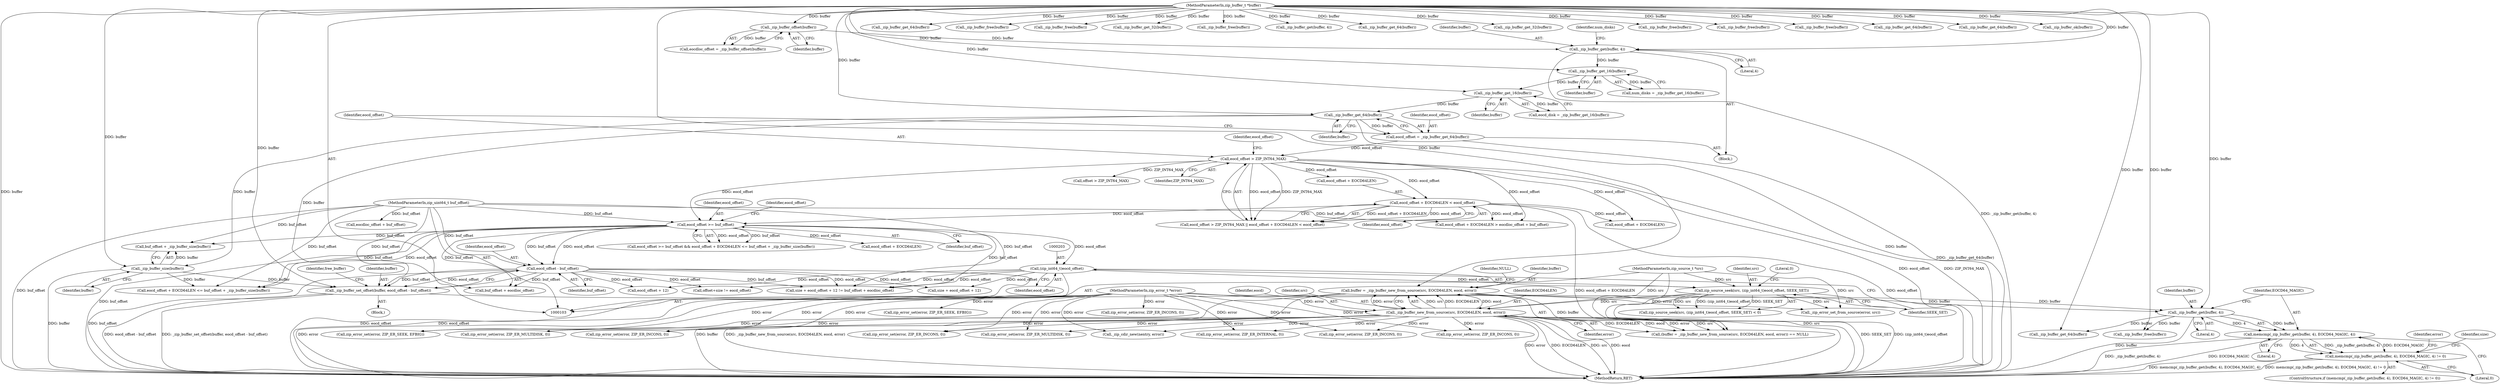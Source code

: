 digraph "0_libzip_9b46957ec98d85a572e9ef98301247f39338a3b5@API" {
"1000231" [label="(Call,memcmp(_zip_buffer_get(buffer, 4), EOCD64_MAGIC, 4))"];
"1000232" [label="(Call,_zip_buffer_get(buffer, 4))"];
"1000215" [label="(Call,buffer = _zip_buffer_new_from_source(src, EOCD64LEN, eocd, error))"];
"1000105" [label="(MethodParameterIn,zip_buffer_t *buffer)"];
"1000217" [label="(Call,_zip_buffer_new_from_source(src, EOCD64LEN, eocd, error))"];
"1000200" [label="(Call,zip_source_seek(src, (zip_int64_t)eocd_offset, SEEK_SET))"];
"1000104" [label="(MethodParameterIn,zip_source_t *src)"];
"1000202" [label="(Call,(zip_int64_t)eocd_offset)"];
"1000176" [label="(Call,eocd_offset >= buf_offset)"];
"1000147" [label="(Call,eocd_offset + EOCD64LEN < eocd_offset)"];
"1000144" [label="(Call,eocd_offset > ZIP_INT64_MAX)"];
"1000138" [label="(Call,eocd_offset = _zip_buffer_get_64(buffer))"];
"1000140" [label="(Call,_zip_buffer_get_64(buffer))"];
"1000136" [label="(Call,_zip_buffer_get_16(buffer))"];
"1000132" [label="(Call,_zip_buffer_get_16(buffer))"];
"1000127" [label="(Call,_zip_buffer_get(buffer, 4))"];
"1000125" [label="(Call,_zip_buffer_offset(buffer))"];
"1000106" [label="(MethodParameterIn,zip_uint64_t buf_offset)"];
"1000108" [label="(MethodParameterIn,zip_error_t *error)"];
"1000188" [label="(Call,_zip_buffer_set_offset(buffer, eocd_offset - buf_offset))"];
"1000185" [label="(Call,_zip_buffer_size(buffer))"];
"1000190" [label="(Call,eocd_offset - buf_offset)"];
"1000230" [label="(Call,memcmp(_zip_buffer_get(buffer, 4), EOCD64_MAGIC, 4) != 0)"];
"1000222" [label="(Identifier,NULL)"];
"1000188" [label="(Call,_zip_buffer_set_offset(buffer, eocd_offset - buf_offset))"];
"1000240" [label="(Identifier,error)"];
"1000364" [label="(Call,zip_error_set(error, ZIP_ER_MULTIDISK, 0))"];
"1000192" [label="(Identifier,buf_offset)"];
"1000183" [label="(Call,buf_offset + _zip_buffer_size(buffer))"];
"1000381" [label="(Call,_zip_buffer_get_64(buffer))"];
"1000371" [label="(Call,_zip_buffer_free(buffer))"];
"1000262" [label="(Call,eocd_offset + 12)"];
"1000205" [label="(Identifier,SEEK_SET)"];
"1000219" [label="(Identifier,EOCD64LEN)"];
"1000199" [label="(Call,zip_source_seek(src, (zip_int64_t)eocd_offset, SEEK_SET) < 0)"];
"1000347" [label="(Call,_zip_buffer_free(buffer))"];
"1000125" [label="(Call,_zip_buffer_offset(buffer))"];
"1000285" [label="(Call,_zip_buffer_get_32(buffer))"];
"1000235" [label="(Identifier,EOCD64_MAGIC)"];
"1000109" [label="(Block,)"];
"1000105" [label="(MethodParameterIn,zip_buffer_t *buffer)"];
"1000194" [label="(Identifier,free_buffer)"];
"1000186" [label="(Identifier,buffer)"];
"1000426" [label="(Call,offset+size != eocd_offset)"];
"1000327" [label="(Call,_zip_buffer_free(buffer))"];
"1000231" [label="(Call,memcmp(_zip_buffer_get(buffer, 4), EOCD64_MAGIC, 4))"];
"1000208" [label="(Call,_zip_error_set_from_source(error, src))"];
"1000432" [label="(Call,zip_error_set(error, ZIP_ER_INCONS, 0))"];
"1000133" [label="(Identifier,buffer)"];
"1000134" [label="(Call,eocd_disk = _zip_buffer_get_16(buffer))"];
"1000202" [label="(Call,(zip_int64_t)eocd_offset)"];
"1000140" [label="(Call,_zip_buffer_get_64(buffer))"];
"1000128" [label="(Identifier,buffer)"];
"1000143" [label="(Call,eocd_offset > ZIP_INT64_MAX || eocd_offset + EOCD64LEN < eocd_offset)"];
"1000230" [label="(Call,memcmp(_zip_buffer_get(buffer, 4), EOCD64_MAGIC, 4) != 0)"];
"1000406" [label="(Call,offset > ZIP_INT64_MAX)"];
"1000232" [label="(Call,_zip_buffer_get(buffer, 4))"];
"1000280" [label="(Call,_zip_buffer_get(buffer, 4))"];
"1000132" [label="(Call,_zip_buffer_get_16(buffer))"];
"1000131" [label="(Identifier,num_disks)"];
"1000180" [label="(Call,eocd_offset + EOCD64LEN)"];
"1000127" [label="(Call,_zip_buffer_get(buffer, 4))"];
"1000269" [label="(Call,zip_error_set(error, ZIP_ER_INCONS, 0))"];
"1000239" [label="(Call,zip_error_set(error, ZIP_ER_INCONS, 0))"];
"1000415" [label="(Call,zip_error_set(error, ZIP_ER_SEEK, EFBIG))"];
"1000377" [label="(Call,_zip_buffer_get_64(buffer))"];
"1000151" [label="(Identifier,eocd_offset)"];
"1000388" [label="(Call,zip_error_set(error, ZIP_ER_INTERNAL, 0))"];
"1000200" [label="(Call,zip_source_seek(src, (zip_int64_t)eocd_offset, SEEK_SET))"];
"1000320" [label="(Call,zip_error_set(error, ZIP_ER_INCONS, 0))"];
"1000246" [label="(Call,_zip_buffer_free(buffer))"];
"1000289" [label="(Call,_zip_buffer_get_32(buffer))"];
"1000181" [label="(Identifier,eocd_offset)"];
"1000185" [label="(Call,_zip_buffer_size(buffer))"];
"1000465" [label="(MethodReturn,RET)"];
"1000137" [label="(Identifier,buffer)"];
"1000276" [label="(Call,_zip_buffer_free(buffer))"];
"1000217" [label="(Call,_zip_buffer_new_from_source(src, EOCD64LEN, eocd, error))"];
"1000108" [label="(MethodParameterIn,zip_error_t *error)"];
"1000204" [label="(Identifier,eocd_offset)"];
"1000215" [label="(Call,buffer = _zip_buffer_new_from_source(src, EOCD64LEN, eocd, error))"];
"1000104" [label="(MethodParameterIn,zip_source_t *src)"];
"1000164" [label="(Call,eocdloc_offset + buf_offset)"];
"1000395" [label="(Call,_zip_buffer_free(buffer))"];
"1000147" [label="(Call,eocd_offset + EOCD64LEN < eocd_offset)"];
"1000177" [label="(Identifier,eocd_offset)"];
"1000216" [label="(Identifier,buffer)"];
"1000149" [label="(Identifier,eocd_offset)"];
"1000233" [label="(Identifier,buffer)"];
"1000402" [label="(Call,_zip_buffer_free(buffer))"];
"1000168" [label="(Call,zip_error_set(error, ZIP_ER_INCONS, 0))"];
"1000190" [label="(Call,eocd_offset - buf_offset)"];
"1000144" [label="(Call,eocd_offset > ZIP_INT64_MAX)"];
"1000353" [label="(Call,_zip_buffer_get_64(buffer))"];
"1000129" [label="(Literal,4)"];
"1000178" [label="(Identifier,buf_offset)"];
"1000138" [label="(Call,eocd_offset = _zip_buffer_get_64(buffer))"];
"1000340" [label="(Call,zip_error_set(error, ZIP_ER_MULTIDISK, 0))"];
"1000251" [label="(Identifier,size)"];
"1000206" [label="(Literal,0)"];
"1000176" [label="(Call,eocd_offset >= buf_offset)"];
"1000236" [label="(Literal,4)"];
"1000161" [label="(Call,eocd_offset + EOCD64LEN)"];
"1000139" [label="(Identifier,eocd_offset)"];
"1000201" [label="(Identifier,src)"];
"1000145" [label="(Identifier,eocd_offset)"];
"1000265" [label="(Call,buf_offset + eocdloc_offset)"];
"1000357" [label="(Call,_zip_buffer_get_64(buffer))"];
"1000220" [label="(Identifier,eocd)"];
"1000153" [label="(Call,zip_error_set(error, ZIP_ER_SEEK, EFBIG))"];
"1000442" [label="(Call,_zip_cdir_new(nentry, error))"];
"1000234" [label="(Literal,4)"];
"1000123" [label="(Call,eocdloc_offset = _zip_buffer_offset(buffer))"];
"1000136" [label="(Call,_zip_buffer_get_16(buffer))"];
"1000385" [label="(Call,_zip_buffer_ok(buffer))"];
"1000252" [label="(Call,_zip_buffer_get_64(buffer))"];
"1000187" [label="(Block,)"];
"1000148" [label="(Call,eocd_offset + EOCD64LEN)"];
"1000126" [label="(Identifier,buffer)"];
"1000218" [label="(Identifier,src)"];
"1000214" [label="(Call,(buffer = _zip_buffer_new_from_source(src, EOCD64LEN, eocd, error)) == NULL)"];
"1000221" [label="(Identifier,error)"];
"1000229" [label="(ControlStructure,if (memcmp(_zip_buffer_get(buffer, 4), EOCD64_MAGIC, 4) != 0))"];
"1000237" [label="(Literal,0)"];
"1000189" [label="(Identifier,buffer)"];
"1000141" [label="(Identifier,buffer)"];
"1000259" [label="(Call,size + eocd_offset + 12 != buf_offset + eocdloc_offset)"];
"1000106" [label="(MethodParameterIn,zip_uint64_t buf_offset)"];
"1000191" [label="(Identifier,eocd_offset)"];
"1000179" [label="(Call,eocd_offset + EOCD64LEN <= buf_offset + _zip_buffer_size(buffer))"];
"1000160" [label="(Call,eocd_offset + EOCD64LEN > eocdloc_offset + buf_offset)"];
"1000130" [label="(Call,num_disks = _zip_buffer_get_16(buffer))"];
"1000175" [label="(Call,eocd_offset >= buf_offset && eocd_offset + EOCD64LEN <= buf_offset + _zip_buffer_size(buffer))"];
"1000146" [label="(Identifier,ZIP_INT64_MAX)"];
"1000260" [label="(Call,size + eocd_offset + 12)"];
"1000231" -> "1000230"  [label="AST: "];
"1000231" -> "1000236"  [label="CFG: "];
"1000232" -> "1000231"  [label="AST: "];
"1000235" -> "1000231"  [label="AST: "];
"1000236" -> "1000231"  [label="AST: "];
"1000237" -> "1000231"  [label="CFG: "];
"1000231" -> "1000465"  [label="DDG: EOCD64_MAGIC"];
"1000231" -> "1000465"  [label="DDG: _zip_buffer_get(buffer, 4)"];
"1000231" -> "1000230"  [label="DDG: _zip_buffer_get(buffer, 4)"];
"1000231" -> "1000230"  [label="DDG: EOCD64_MAGIC"];
"1000231" -> "1000230"  [label="DDG: 4"];
"1000232" -> "1000231"  [label="DDG: buffer"];
"1000232" -> "1000231"  [label="DDG: 4"];
"1000232" -> "1000234"  [label="CFG: "];
"1000233" -> "1000232"  [label="AST: "];
"1000234" -> "1000232"  [label="AST: "];
"1000235" -> "1000232"  [label="CFG: "];
"1000232" -> "1000465"  [label="DDG: buffer"];
"1000215" -> "1000232"  [label="DDG: buffer"];
"1000188" -> "1000232"  [label="DDG: buffer"];
"1000105" -> "1000232"  [label="DDG: buffer"];
"1000232" -> "1000246"  [label="DDG: buffer"];
"1000232" -> "1000252"  [label="DDG: buffer"];
"1000215" -> "1000214"  [label="AST: "];
"1000215" -> "1000217"  [label="CFG: "];
"1000216" -> "1000215"  [label="AST: "];
"1000217" -> "1000215"  [label="AST: "];
"1000222" -> "1000215"  [label="CFG: "];
"1000215" -> "1000465"  [label="DDG: buffer"];
"1000215" -> "1000465"  [label="DDG: _zip_buffer_new_from_source(src, EOCD64LEN, eocd, error)"];
"1000215" -> "1000214"  [label="DDG: buffer"];
"1000105" -> "1000215"  [label="DDG: buffer"];
"1000217" -> "1000215"  [label="DDG: src"];
"1000217" -> "1000215"  [label="DDG: EOCD64LEN"];
"1000217" -> "1000215"  [label="DDG: eocd"];
"1000217" -> "1000215"  [label="DDG: error"];
"1000105" -> "1000103"  [label="AST: "];
"1000105" -> "1000465"  [label="DDG: buffer"];
"1000105" -> "1000125"  [label="DDG: buffer"];
"1000105" -> "1000127"  [label="DDG: buffer"];
"1000105" -> "1000132"  [label="DDG: buffer"];
"1000105" -> "1000136"  [label="DDG: buffer"];
"1000105" -> "1000140"  [label="DDG: buffer"];
"1000105" -> "1000185"  [label="DDG: buffer"];
"1000105" -> "1000188"  [label="DDG: buffer"];
"1000105" -> "1000246"  [label="DDG: buffer"];
"1000105" -> "1000252"  [label="DDG: buffer"];
"1000105" -> "1000276"  [label="DDG: buffer"];
"1000105" -> "1000280"  [label="DDG: buffer"];
"1000105" -> "1000285"  [label="DDG: buffer"];
"1000105" -> "1000289"  [label="DDG: buffer"];
"1000105" -> "1000327"  [label="DDG: buffer"];
"1000105" -> "1000347"  [label="DDG: buffer"];
"1000105" -> "1000353"  [label="DDG: buffer"];
"1000105" -> "1000357"  [label="DDG: buffer"];
"1000105" -> "1000371"  [label="DDG: buffer"];
"1000105" -> "1000377"  [label="DDG: buffer"];
"1000105" -> "1000381"  [label="DDG: buffer"];
"1000105" -> "1000385"  [label="DDG: buffer"];
"1000105" -> "1000395"  [label="DDG: buffer"];
"1000105" -> "1000402"  [label="DDG: buffer"];
"1000217" -> "1000221"  [label="CFG: "];
"1000218" -> "1000217"  [label="AST: "];
"1000219" -> "1000217"  [label="AST: "];
"1000220" -> "1000217"  [label="AST: "];
"1000221" -> "1000217"  [label="AST: "];
"1000217" -> "1000465"  [label="DDG: error"];
"1000217" -> "1000465"  [label="DDG: EOCD64LEN"];
"1000217" -> "1000465"  [label="DDG: src"];
"1000217" -> "1000465"  [label="DDG: eocd"];
"1000217" -> "1000214"  [label="DDG: src"];
"1000217" -> "1000214"  [label="DDG: EOCD64LEN"];
"1000217" -> "1000214"  [label="DDG: eocd"];
"1000217" -> "1000214"  [label="DDG: error"];
"1000200" -> "1000217"  [label="DDG: src"];
"1000104" -> "1000217"  [label="DDG: src"];
"1000108" -> "1000217"  [label="DDG: error"];
"1000217" -> "1000239"  [label="DDG: error"];
"1000217" -> "1000269"  [label="DDG: error"];
"1000217" -> "1000320"  [label="DDG: error"];
"1000217" -> "1000340"  [label="DDG: error"];
"1000217" -> "1000364"  [label="DDG: error"];
"1000217" -> "1000388"  [label="DDG: error"];
"1000217" -> "1000415"  [label="DDG: error"];
"1000217" -> "1000432"  [label="DDG: error"];
"1000217" -> "1000442"  [label="DDG: error"];
"1000200" -> "1000199"  [label="AST: "];
"1000200" -> "1000205"  [label="CFG: "];
"1000201" -> "1000200"  [label="AST: "];
"1000202" -> "1000200"  [label="AST: "];
"1000205" -> "1000200"  [label="AST: "];
"1000206" -> "1000200"  [label="CFG: "];
"1000200" -> "1000465"  [label="DDG: SEEK_SET"];
"1000200" -> "1000465"  [label="DDG: (zip_int64_t)eocd_offset"];
"1000200" -> "1000199"  [label="DDG: src"];
"1000200" -> "1000199"  [label="DDG: (zip_int64_t)eocd_offset"];
"1000200" -> "1000199"  [label="DDG: SEEK_SET"];
"1000104" -> "1000200"  [label="DDG: src"];
"1000202" -> "1000200"  [label="DDG: eocd_offset"];
"1000200" -> "1000208"  [label="DDG: src"];
"1000104" -> "1000103"  [label="AST: "];
"1000104" -> "1000465"  [label="DDG: src"];
"1000104" -> "1000208"  [label="DDG: src"];
"1000202" -> "1000204"  [label="CFG: "];
"1000203" -> "1000202"  [label="AST: "];
"1000204" -> "1000202"  [label="AST: "];
"1000205" -> "1000202"  [label="CFG: "];
"1000202" -> "1000465"  [label="DDG: eocd_offset"];
"1000176" -> "1000202"  [label="DDG: eocd_offset"];
"1000202" -> "1000259"  [label="DDG: eocd_offset"];
"1000202" -> "1000260"  [label="DDG: eocd_offset"];
"1000202" -> "1000262"  [label="DDG: eocd_offset"];
"1000202" -> "1000426"  [label="DDG: eocd_offset"];
"1000176" -> "1000175"  [label="AST: "];
"1000176" -> "1000178"  [label="CFG: "];
"1000177" -> "1000176"  [label="AST: "];
"1000178" -> "1000176"  [label="AST: "];
"1000181" -> "1000176"  [label="CFG: "];
"1000175" -> "1000176"  [label="CFG: "];
"1000176" -> "1000465"  [label="DDG: buf_offset"];
"1000176" -> "1000175"  [label="DDG: eocd_offset"];
"1000176" -> "1000175"  [label="DDG: buf_offset"];
"1000147" -> "1000176"  [label="DDG: eocd_offset"];
"1000144" -> "1000176"  [label="DDG: eocd_offset"];
"1000106" -> "1000176"  [label="DDG: buf_offset"];
"1000176" -> "1000179"  [label="DDG: eocd_offset"];
"1000176" -> "1000179"  [label="DDG: buf_offset"];
"1000176" -> "1000180"  [label="DDG: eocd_offset"];
"1000176" -> "1000183"  [label="DDG: buf_offset"];
"1000176" -> "1000190"  [label="DDG: eocd_offset"];
"1000176" -> "1000190"  [label="DDG: buf_offset"];
"1000176" -> "1000259"  [label="DDG: buf_offset"];
"1000176" -> "1000265"  [label="DDG: buf_offset"];
"1000147" -> "1000143"  [label="AST: "];
"1000147" -> "1000151"  [label="CFG: "];
"1000148" -> "1000147"  [label="AST: "];
"1000151" -> "1000147"  [label="AST: "];
"1000143" -> "1000147"  [label="CFG: "];
"1000147" -> "1000465"  [label="DDG: eocd_offset"];
"1000147" -> "1000465"  [label="DDG: eocd_offset + EOCD64LEN"];
"1000147" -> "1000143"  [label="DDG: eocd_offset + EOCD64LEN"];
"1000147" -> "1000143"  [label="DDG: eocd_offset"];
"1000144" -> "1000147"  [label="DDG: eocd_offset"];
"1000147" -> "1000160"  [label="DDG: eocd_offset"];
"1000147" -> "1000161"  [label="DDG: eocd_offset"];
"1000144" -> "1000143"  [label="AST: "];
"1000144" -> "1000146"  [label="CFG: "];
"1000145" -> "1000144"  [label="AST: "];
"1000146" -> "1000144"  [label="AST: "];
"1000149" -> "1000144"  [label="CFG: "];
"1000143" -> "1000144"  [label="CFG: "];
"1000144" -> "1000465"  [label="DDG: eocd_offset"];
"1000144" -> "1000465"  [label="DDG: ZIP_INT64_MAX"];
"1000144" -> "1000143"  [label="DDG: eocd_offset"];
"1000144" -> "1000143"  [label="DDG: ZIP_INT64_MAX"];
"1000138" -> "1000144"  [label="DDG: eocd_offset"];
"1000144" -> "1000148"  [label="DDG: eocd_offset"];
"1000144" -> "1000160"  [label="DDG: eocd_offset"];
"1000144" -> "1000161"  [label="DDG: eocd_offset"];
"1000144" -> "1000406"  [label="DDG: ZIP_INT64_MAX"];
"1000138" -> "1000109"  [label="AST: "];
"1000138" -> "1000140"  [label="CFG: "];
"1000139" -> "1000138"  [label="AST: "];
"1000140" -> "1000138"  [label="AST: "];
"1000145" -> "1000138"  [label="CFG: "];
"1000138" -> "1000465"  [label="DDG: _zip_buffer_get_64(buffer)"];
"1000140" -> "1000138"  [label="DDG: buffer"];
"1000140" -> "1000141"  [label="CFG: "];
"1000141" -> "1000140"  [label="AST: "];
"1000140" -> "1000465"  [label="DDG: buffer"];
"1000136" -> "1000140"  [label="DDG: buffer"];
"1000140" -> "1000185"  [label="DDG: buffer"];
"1000140" -> "1000188"  [label="DDG: buffer"];
"1000136" -> "1000134"  [label="AST: "];
"1000136" -> "1000137"  [label="CFG: "];
"1000137" -> "1000136"  [label="AST: "];
"1000134" -> "1000136"  [label="CFG: "];
"1000136" -> "1000134"  [label="DDG: buffer"];
"1000132" -> "1000136"  [label="DDG: buffer"];
"1000132" -> "1000130"  [label="AST: "];
"1000132" -> "1000133"  [label="CFG: "];
"1000133" -> "1000132"  [label="AST: "];
"1000130" -> "1000132"  [label="CFG: "];
"1000132" -> "1000130"  [label="DDG: buffer"];
"1000127" -> "1000132"  [label="DDG: buffer"];
"1000127" -> "1000109"  [label="AST: "];
"1000127" -> "1000129"  [label="CFG: "];
"1000128" -> "1000127"  [label="AST: "];
"1000129" -> "1000127"  [label="AST: "];
"1000131" -> "1000127"  [label="CFG: "];
"1000127" -> "1000465"  [label="DDG: _zip_buffer_get(buffer, 4)"];
"1000125" -> "1000127"  [label="DDG: buffer"];
"1000125" -> "1000123"  [label="AST: "];
"1000125" -> "1000126"  [label="CFG: "];
"1000126" -> "1000125"  [label="AST: "];
"1000123" -> "1000125"  [label="CFG: "];
"1000125" -> "1000123"  [label="DDG: buffer"];
"1000106" -> "1000103"  [label="AST: "];
"1000106" -> "1000465"  [label="DDG: buf_offset"];
"1000106" -> "1000160"  [label="DDG: buf_offset"];
"1000106" -> "1000164"  [label="DDG: buf_offset"];
"1000106" -> "1000179"  [label="DDG: buf_offset"];
"1000106" -> "1000183"  [label="DDG: buf_offset"];
"1000106" -> "1000190"  [label="DDG: buf_offset"];
"1000106" -> "1000259"  [label="DDG: buf_offset"];
"1000106" -> "1000265"  [label="DDG: buf_offset"];
"1000108" -> "1000103"  [label="AST: "];
"1000108" -> "1000465"  [label="DDG: error"];
"1000108" -> "1000153"  [label="DDG: error"];
"1000108" -> "1000168"  [label="DDG: error"];
"1000108" -> "1000208"  [label="DDG: error"];
"1000108" -> "1000239"  [label="DDG: error"];
"1000108" -> "1000269"  [label="DDG: error"];
"1000108" -> "1000320"  [label="DDG: error"];
"1000108" -> "1000340"  [label="DDG: error"];
"1000108" -> "1000364"  [label="DDG: error"];
"1000108" -> "1000388"  [label="DDG: error"];
"1000108" -> "1000415"  [label="DDG: error"];
"1000108" -> "1000432"  [label="DDG: error"];
"1000108" -> "1000442"  [label="DDG: error"];
"1000188" -> "1000187"  [label="AST: "];
"1000188" -> "1000190"  [label="CFG: "];
"1000189" -> "1000188"  [label="AST: "];
"1000190" -> "1000188"  [label="AST: "];
"1000194" -> "1000188"  [label="CFG: "];
"1000188" -> "1000465"  [label="DDG: _zip_buffer_set_offset(buffer, eocd_offset - buf_offset)"];
"1000188" -> "1000465"  [label="DDG: eocd_offset - buf_offset"];
"1000185" -> "1000188"  [label="DDG: buffer"];
"1000190" -> "1000188"  [label="DDG: eocd_offset"];
"1000190" -> "1000188"  [label="DDG: buf_offset"];
"1000185" -> "1000183"  [label="AST: "];
"1000185" -> "1000186"  [label="CFG: "];
"1000186" -> "1000185"  [label="AST: "];
"1000183" -> "1000185"  [label="CFG: "];
"1000185" -> "1000465"  [label="DDG: buffer"];
"1000185" -> "1000179"  [label="DDG: buffer"];
"1000185" -> "1000183"  [label="DDG: buffer"];
"1000190" -> "1000192"  [label="CFG: "];
"1000191" -> "1000190"  [label="AST: "];
"1000192" -> "1000190"  [label="AST: "];
"1000190" -> "1000465"  [label="DDG: eocd_offset"];
"1000190" -> "1000465"  [label="DDG: buf_offset"];
"1000190" -> "1000259"  [label="DDG: eocd_offset"];
"1000190" -> "1000259"  [label="DDG: buf_offset"];
"1000190" -> "1000260"  [label="DDG: eocd_offset"];
"1000190" -> "1000262"  [label="DDG: eocd_offset"];
"1000190" -> "1000265"  [label="DDG: buf_offset"];
"1000190" -> "1000426"  [label="DDG: eocd_offset"];
"1000230" -> "1000229"  [label="AST: "];
"1000230" -> "1000237"  [label="CFG: "];
"1000237" -> "1000230"  [label="AST: "];
"1000240" -> "1000230"  [label="CFG: "];
"1000251" -> "1000230"  [label="CFG: "];
"1000230" -> "1000465"  [label="DDG: memcmp(_zip_buffer_get(buffer, 4), EOCD64_MAGIC, 4)"];
"1000230" -> "1000465"  [label="DDG: memcmp(_zip_buffer_get(buffer, 4), EOCD64_MAGIC, 4) != 0"];
}
